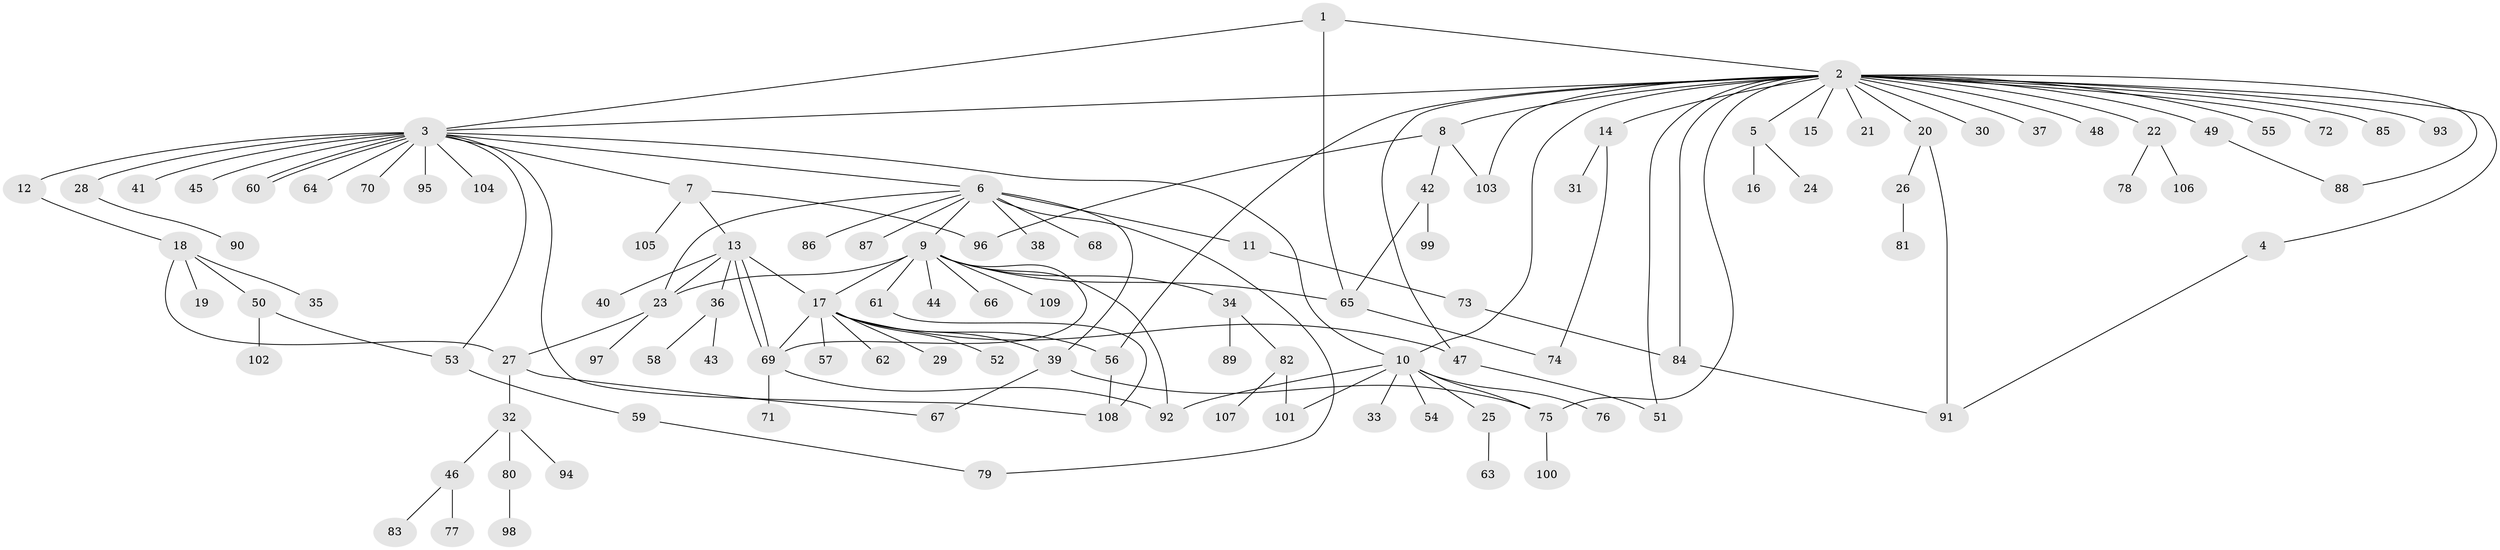// coarse degree distribution, {16: 0.018518518518518517, 5: 0.037037037037037035, 1: 0.7777777777777778, 2: 0.07407407407407407, 18: 0.037037037037037035, 3: 0.037037037037037035, 4: 0.018518518518518517}
// Generated by graph-tools (version 1.1) at 2025/51/03/04/25 21:51:18]
// undirected, 109 vertices, 141 edges
graph export_dot {
graph [start="1"]
  node [color=gray90,style=filled];
  1;
  2;
  3;
  4;
  5;
  6;
  7;
  8;
  9;
  10;
  11;
  12;
  13;
  14;
  15;
  16;
  17;
  18;
  19;
  20;
  21;
  22;
  23;
  24;
  25;
  26;
  27;
  28;
  29;
  30;
  31;
  32;
  33;
  34;
  35;
  36;
  37;
  38;
  39;
  40;
  41;
  42;
  43;
  44;
  45;
  46;
  47;
  48;
  49;
  50;
  51;
  52;
  53;
  54;
  55;
  56;
  57;
  58;
  59;
  60;
  61;
  62;
  63;
  64;
  65;
  66;
  67;
  68;
  69;
  70;
  71;
  72;
  73;
  74;
  75;
  76;
  77;
  78;
  79;
  80;
  81;
  82;
  83;
  84;
  85;
  86;
  87;
  88;
  89;
  90;
  91;
  92;
  93;
  94;
  95;
  96;
  97;
  98;
  99;
  100;
  101;
  102;
  103;
  104;
  105;
  106;
  107;
  108;
  109;
  1 -- 2;
  1 -- 3;
  1 -- 65;
  2 -- 3;
  2 -- 4;
  2 -- 5;
  2 -- 8;
  2 -- 10;
  2 -- 14;
  2 -- 15;
  2 -- 20;
  2 -- 21;
  2 -- 22;
  2 -- 30;
  2 -- 37;
  2 -- 47;
  2 -- 48;
  2 -- 49;
  2 -- 51;
  2 -- 55;
  2 -- 56;
  2 -- 72;
  2 -- 75;
  2 -- 84;
  2 -- 85;
  2 -- 88;
  2 -- 93;
  2 -- 103;
  3 -- 6;
  3 -- 7;
  3 -- 10;
  3 -- 12;
  3 -- 28;
  3 -- 41;
  3 -- 45;
  3 -- 53;
  3 -- 60;
  3 -- 60;
  3 -- 64;
  3 -- 70;
  3 -- 95;
  3 -- 104;
  3 -- 108;
  4 -- 91;
  5 -- 16;
  5 -- 24;
  6 -- 9;
  6 -- 11;
  6 -- 23;
  6 -- 38;
  6 -- 39;
  6 -- 68;
  6 -- 79;
  6 -- 86;
  6 -- 87;
  7 -- 13;
  7 -- 96;
  7 -- 105;
  8 -- 42;
  8 -- 96;
  8 -- 103;
  9 -- 17;
  9 -- 23;
  9 -- 34;
  9 -- 44;
  9 -- 61;
  9 -- 65;
  9 -- 66;
  9 -- 69;
  9 -- 92;
  9 -- 109;
  10 -- 25;
  10 -- 33;
  10 -- 54;
  10 -- 75;
  10 -- 76;
  10 -- 92;
  10 -- 101;
  11 -- 73;
  12 -- 18;
  13 -- 17;
  13 -- 23;
  13 -- 36;
  13 -- 40;
  13 -- 69;
  13 -- 69;
  14 -- 31;
  14 -- 74;
  17 -- 29;
  17 -- 39;
  17 -- 47;
  17 -- 52;
  17 -- 56;
  17 -- 57;
  17 -- 62;
  17 -- 69;
  18 -- 19;
  18 -- 27;
  18 -- 35;
  18 -- 50;
  20 -- 26;
  20 -- 91;
  22 -- 78;
  22 -- 106;
  23 -- 27;
  23 -- 97;
  25 -- 63;
  26 -- 81;
  27 -- 32;
  27 -- 67;
  28 -- 90;
  32 -- 46;
  32 -- 80;
  32 -- 94;
  34 -- 82;
  34 -- 89;
  36 -- 43;
  36 -- 58;
  39 -- 67;
  39 -- 75;
  42 -- 65;
  42 -- 99;
  46 -- 77;
  46 -- 83;
  47 -- 51;
  49 -- 88;
  50 -- 53;
  50 -- 102;
  53 -- 59;
  56 -- 108;
  59 -- 79;
  61 -- 108;
  65 -- 74;
  69 -- 71;
  69 -- 92;
  73 -- 84;
  75 -- 100;
  80 -- 98;
  82 -- 101;
  82 -- 107;
  84 -- 91;
}
